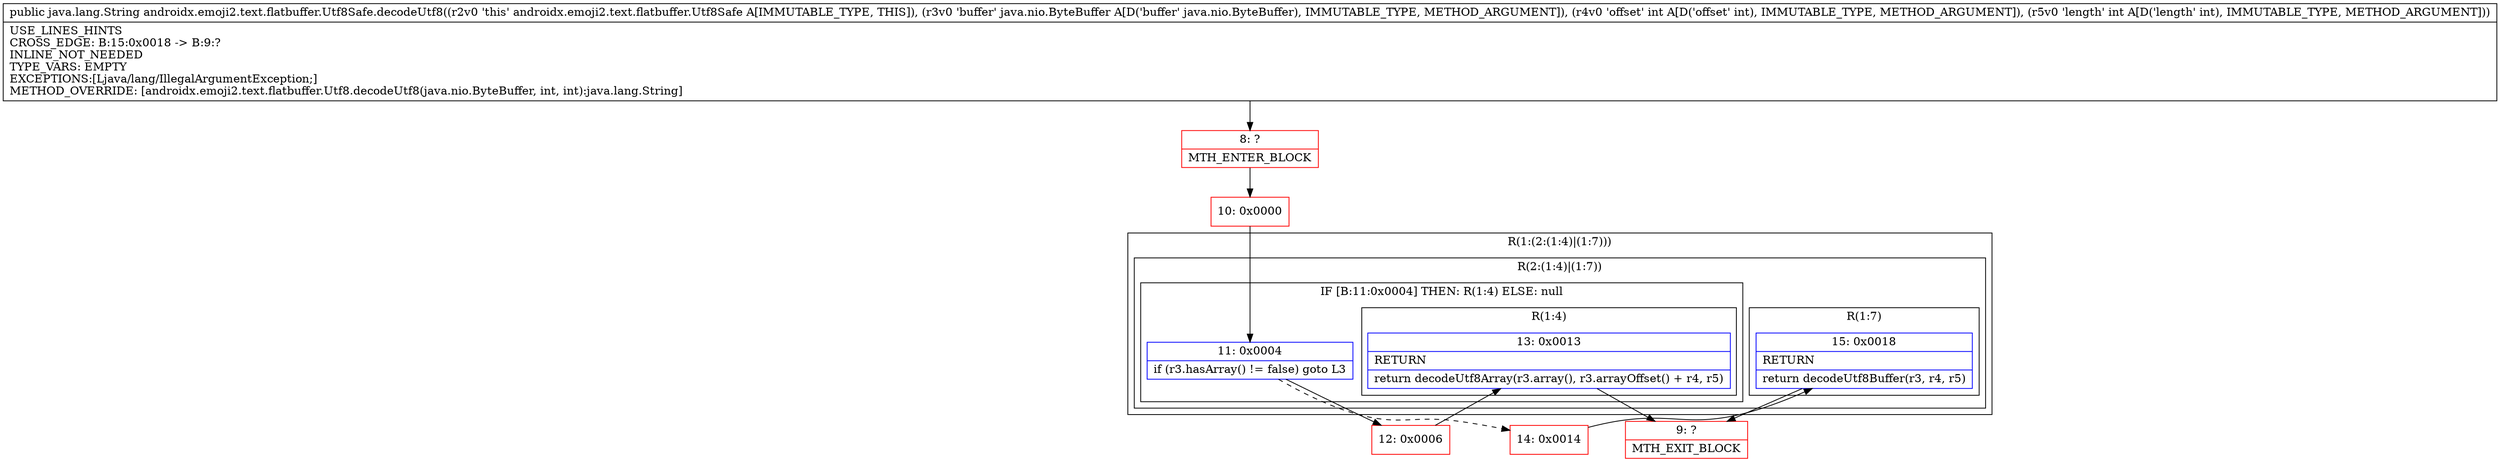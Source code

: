 digraph "CFG forandroidx.emoji2.text.flatbuffer.Utf8Safe.decodeUtf8(Ljava\/nio\/ByteBuffer;II)Ljava\/lang\/String;" {
subgraph cluster_Region_393588019 {
label = "R(1:(2:(1:4)|(1:7)))";
node [shape=record,color=blue];
subgraph cluster_Region_1903681867 {
label = "R(2:(1:4)|(1:7))";
node [shape=record,color=blue];
subgraph cluster_IfRegion_1112060701 {
label = "IF [B:11:0x0004] THEN: R(1:4) ELSE: null";
node [shape=record,color=blue];
Node_11 [shape=record,label="{11\:\ 0x0004|if (r3.hasArray() != false) goto L3\l}"];
subgraph cluster_Region_19590447 {
label = "R(1:4)";
node [shape=record,color=blue];
Node_13 [shape=record,label="{13\:\ 0x0013|RETURN\l|return decodeUtf8Array(r3.array(), r3.arrayOffset() + r4, r5)\l}"];
}
}
subgraph cluster_Region_990692364 {
label = "R(1:7)";
node [shape=record,color=blue];
Node_15 [shape=record,label="{15\:\ 0x0018|RETURN\l|return decodeUtf8Buffer(r3, r4, r5)\l}"];
}
}
}
Node_8 [shape=record,color=red,label="{8\:\ ?|MTH_ENTER_BLOCK\l}"];
Node_10 [shape=record,color=red,label="{10\:\ 0x0000}"];
Node_12 [shape=record,color=red,label="{12\:\ 0x0006}"];
Node_9 [shape=record,color=red,label="{9\:\ ?|MTH_EXIT_BLOCK\l}"];
Node_14 [shape=record,color=red,label="{14\:\ 0x0014}"];
MethodNode[shape=record,label="{public java.lang.String androidx.emoji2.text.flatbuffer.Utf8Safe.decodeUtf8((r2v0 'this' androidx.emoji2.text.flatbuffer.Utf8Safe A[IMMUTABLE_TYPE, THIS]), (r3v0 'buffer' java.nio.ByteBuffer A[D('buffer' java.nio.ByteBuffer), IMMUTABLE_TYPE, METHOD_ARGUMENT]), (r4v0 'offset' int A[D('offset' int), IMMUTABLE_TYPE, METHOD_ARGUMENT]), (r5v0 'length' int A[D('length' int), IMMUTABLE_TYPE, METHOD_ARGUMENT]))  | USE_LINES_HINTS\lCROSS_EDGE: B:15:0x0018 \-\> B:9:?\lINLINE_NOT_NEEDED\lTYPE_VARS: EMPTY\lEXCEPTIONS:[Ljava\/lang\/IllegalArgumentException;]\lMETHOD_OVERRIDE: [androidx.emoji2.text.flatbuffer.Utf8.decodeUtf8(java.nio.ByteBuffer, int, int):java.lang.String]\l}"];
MethodNode -> Node_8;Node_11 -> Node_12;
Node_11 -> Node_14[style=dashed];
Node_13 -> Node_9;
Node_15 -> Node_9;
Node_8 -> Node_10;
Node_10 -> Node_11;
Node_12 -> Node_13;
Node_14 -> Node_15;
}

